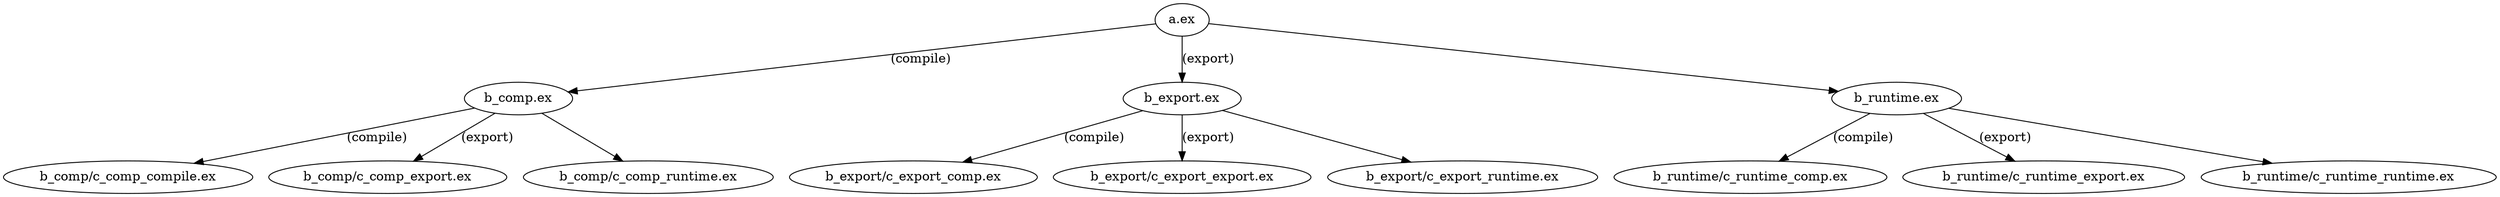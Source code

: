 digraph "Example" {
  // b_comp.ex
  "a.ex" -> "b_comp.ex" [label="(compile)"]

  "b_comp.ex" -> "b_comp/c_comp_compile.ex" [label="(compile)"]
  "b_comp.ex" -> "b_comp/c_comp_export.ex" [label="(export)"]
  "b_comp.ex" -> "b_comp/c_comp_runtime.ex"

  // b_export.ex
  "a.ex" -> "b_export.ex" [label="(export)"]

  "b_export.ex" -> "b_export/c_export_comp.ex" [label="(compile)"]
  "b_export.ex" -> "b_export/c_export_export.ex" [label="(export)"]
  "b_export.ex" -> "b_export/c_export_runtime.ex"

  // b_runtime.ex
  "a.ex" -> "b_runtime.ex"

  "b_runtime.ex" -> "b_runtime/c_runtime_comp.ex" [label="(compile)"]
  "b_runtime.ex" -> "b_runtime/c_runtime_export.ex" [label="(export)"]
  "b_runtime.ex" -> "b_runtime/c_runtime_runtime.ex"
}
